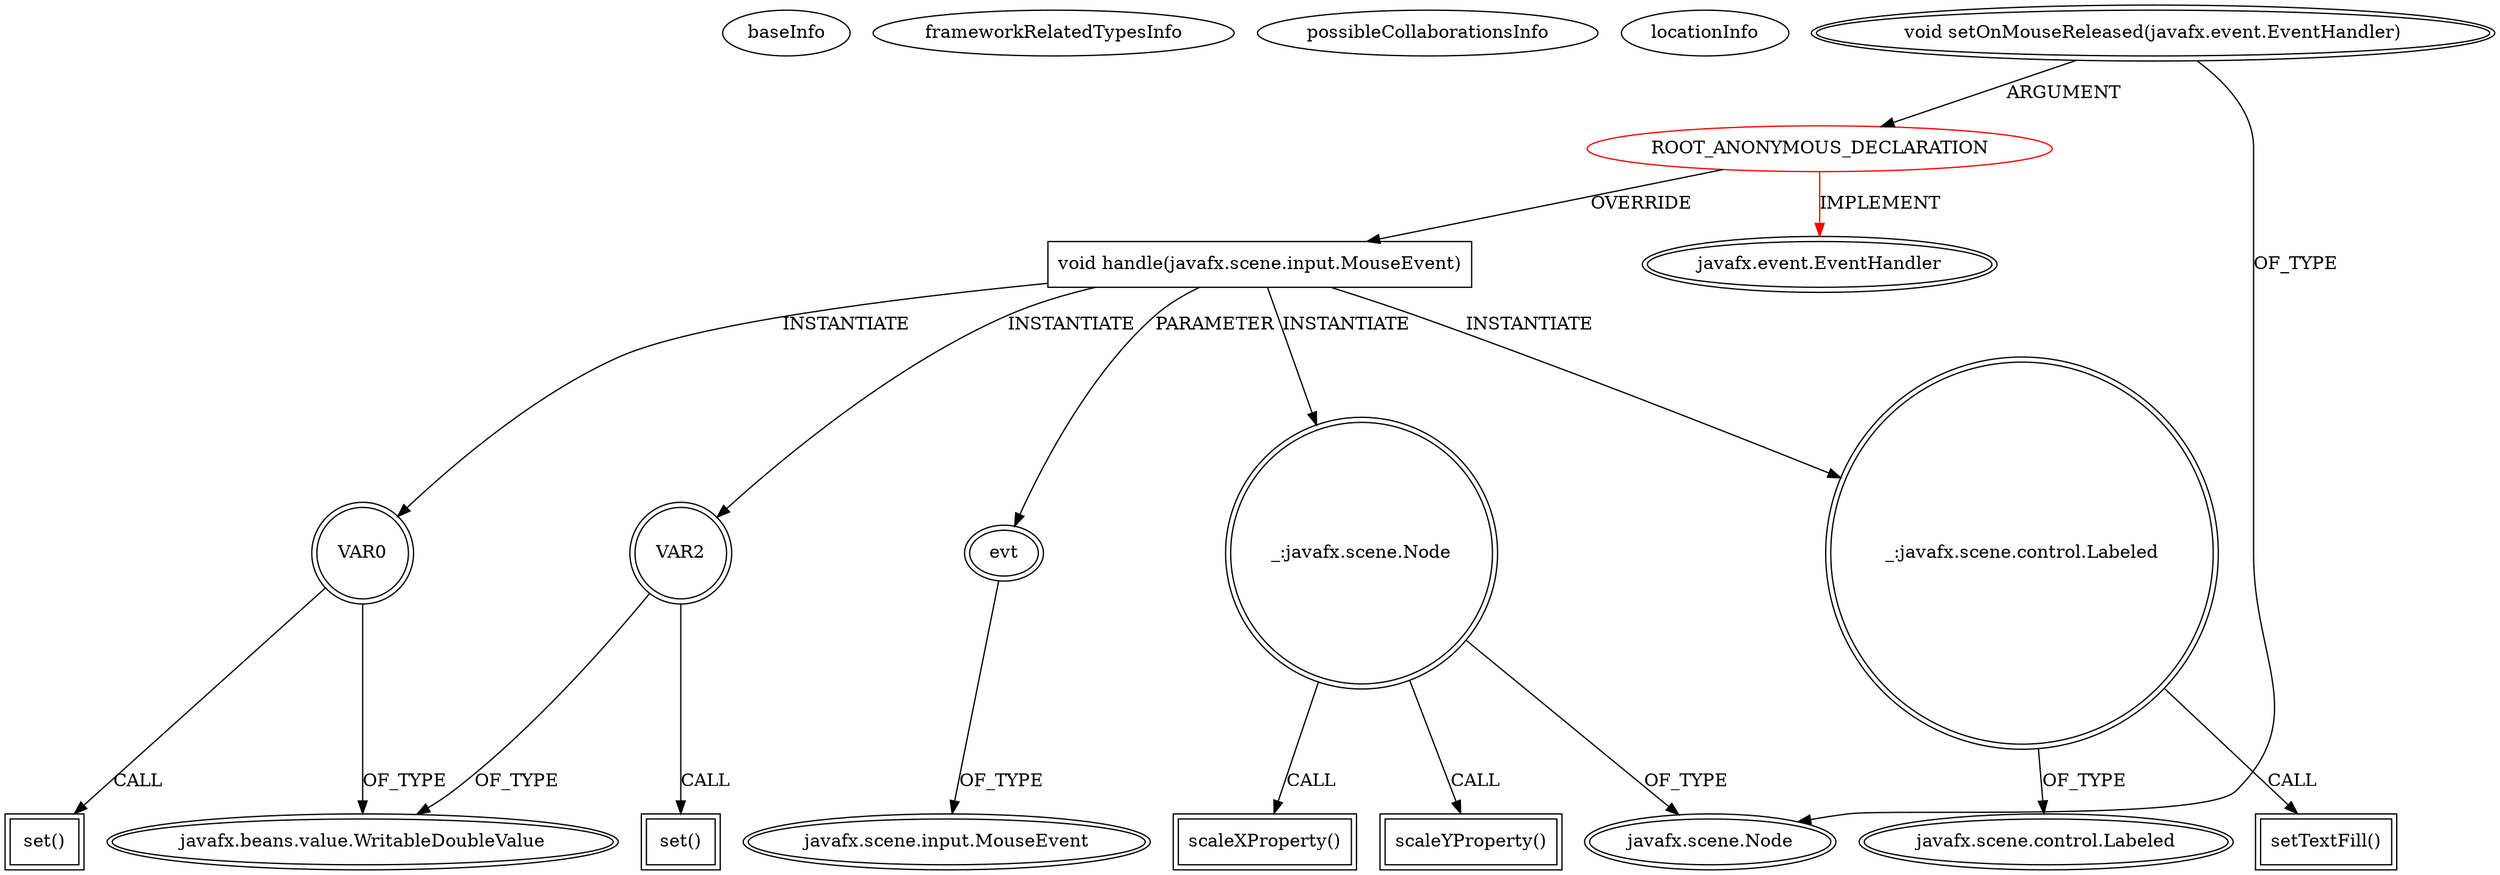 digraph {
baseInfo[graphId=1949,category="extension_graph",isAnonymous=true,possibleRelation=false]
frameworkRelatedTypesInfo[0="javafx.event.EventHandler"]
possibleCollaborationsInfo[]
locationInfo[projectName="atsticks-FXOne",filePath="/atsticks-FXOne/FXOne-master/org.fxone/fxone-ui/src/main/java/org/fxone/ui/rt/nav/MenuButton.java",contextSignature="void MenuButton()",graphId="1949"]
0[label="ROOT_ANONYMOUS_DECLARATION",vertexType="ROOT_ANONYMOUS_DECLARATION",isFrameworkType=false,color=red]
1[label="javafx.event.EventHandler",vertexType="FRAMEWORK_INTERFACE_TYPE",isFrameworkType=true,peripheries=2]
2[label="void setOnMouseReleased(javafx.event.EventHandler)",vertexType="OUTSIDE_CALL",isFrameworkType=true,peripheries=2]
3[label="javafx.scene.Node",vertexType="FRAMEWORK_CLASS_TYPE",isFrameworkType=true,peripheries=2]
4[label="void handle(javafx.scene.input.MouseEvent)",vertexType="OVERRIDING_METHOD_DECLARATION",isFrameworkType=false,shape=box]
5[label="evt",vertexType="PARAMETER_DECLARATION",isFrameworkType=true,peripheries=2]
6[label="javafx.scene.input.MouseEvent",vertexType="FRAMEWORK_CLASS_TYPE",isFrameworkType=true,peripheries=2]
7[label="VAR0",vertexType="VARIABLE_EXPRESION",isFrameworkType=true,peripheries=2,shape=circle]
9[label="javafx.beans.value.WritableDoubleValue",vertexType="FRAMEWORK_INTERFACE_TYPE",isFrameworkType=true,peripheries=2]
8[label="set()",vertexType="INSIDE_CALL",isFrameworkType=true,peripheries=2,shape=box]
10[label="_:javafx.scene.Node",vertexType="VARIABLE_EXPRESION",isFrameworkType=true,peripheries=2,shape=circle]
11[label="scaleXProperty()",vertexType="INSIDE_CALL",isFrameworkType=true,peripheries=2,shape=box]
13[label="VAR2",vertexType="VARIABLE_EXPRESION",isFrameworkType=true,peripheries=2,shape=circle]
14[label="set()",vertexType="INSIDE_CALL",isFrameworkType=true,peripheries=2,shape=box]
17[label="scaleYProperty()",vertexType="INSIDE_CALL",isFrameworkType=true,peripheries=2,shape=box]
18[label="_:javafx.scene.control.Labeled",vertexType="VARIABLE_EXPRESION",isFrameworkType=true,peripheries=2,shape=circle]
20[label="javafx.scene.control.Labeled",vertexType="FRAMEWORK_CLASS_TYPE",isFrameworkType=true,peripheries=2]
19[label="setTextFill()",vertexType="INSIDE_CALL",isFrameworkType=true,peripheries=2,shape=box]
0->1[label="IMPLEMENT",color=red]
2->0[label="ARGUMENT"]
2->3[label="OF_TYPE"]
0->4[label="OVERRIDE"]
5->6[label="OF_TYPE"]
4->5[label="PARAMETER"]
4->7[label="INSTANTIATE"]
7->9[label="OF_TYPE"]
7->8[label="CALL"]
4->10[label="INSTANTIATE"]
10->3[label="OF_TYPE"]
10->11[label="CALL"]
4->13[label="INSTANTIATE"]
13->9[label="OF_TYPE"]
13->14[label="CALL"]
10->17[label="CALL"]
4->18[label="INSTANTIATE"]
18->20[label="OF_TYPE"]
18->19[label="CALL"]
}
